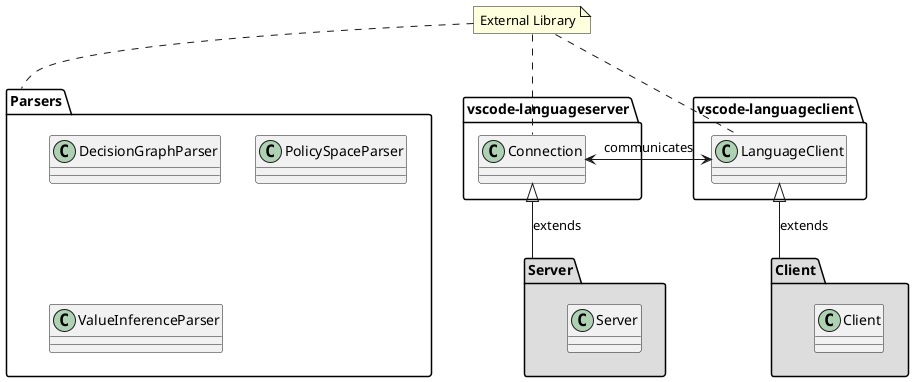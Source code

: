 @startuml

package vscode-languageclient  {
	class LanguageClient
}

package vscode-languageserver  {
	class Connection {

	}
}

package Server #DDDDDD {

	class Server {
	}
}


note "External Library" as n_ext
n_ext .. Connection
n_ext .. LanguageClient
n_ext .. Parsers

package Client #DDDDDD {
    class Client {
    }
}

package Parsers {
    class DecisionGraphParser
    class PolicySpaceParser
    class ValueInferenceParser
}


LanguageClient <-left-> Connection : communicates
Client -up-|> LanguageClient : extends
Server -up-|> Connection : extends



@enduml
